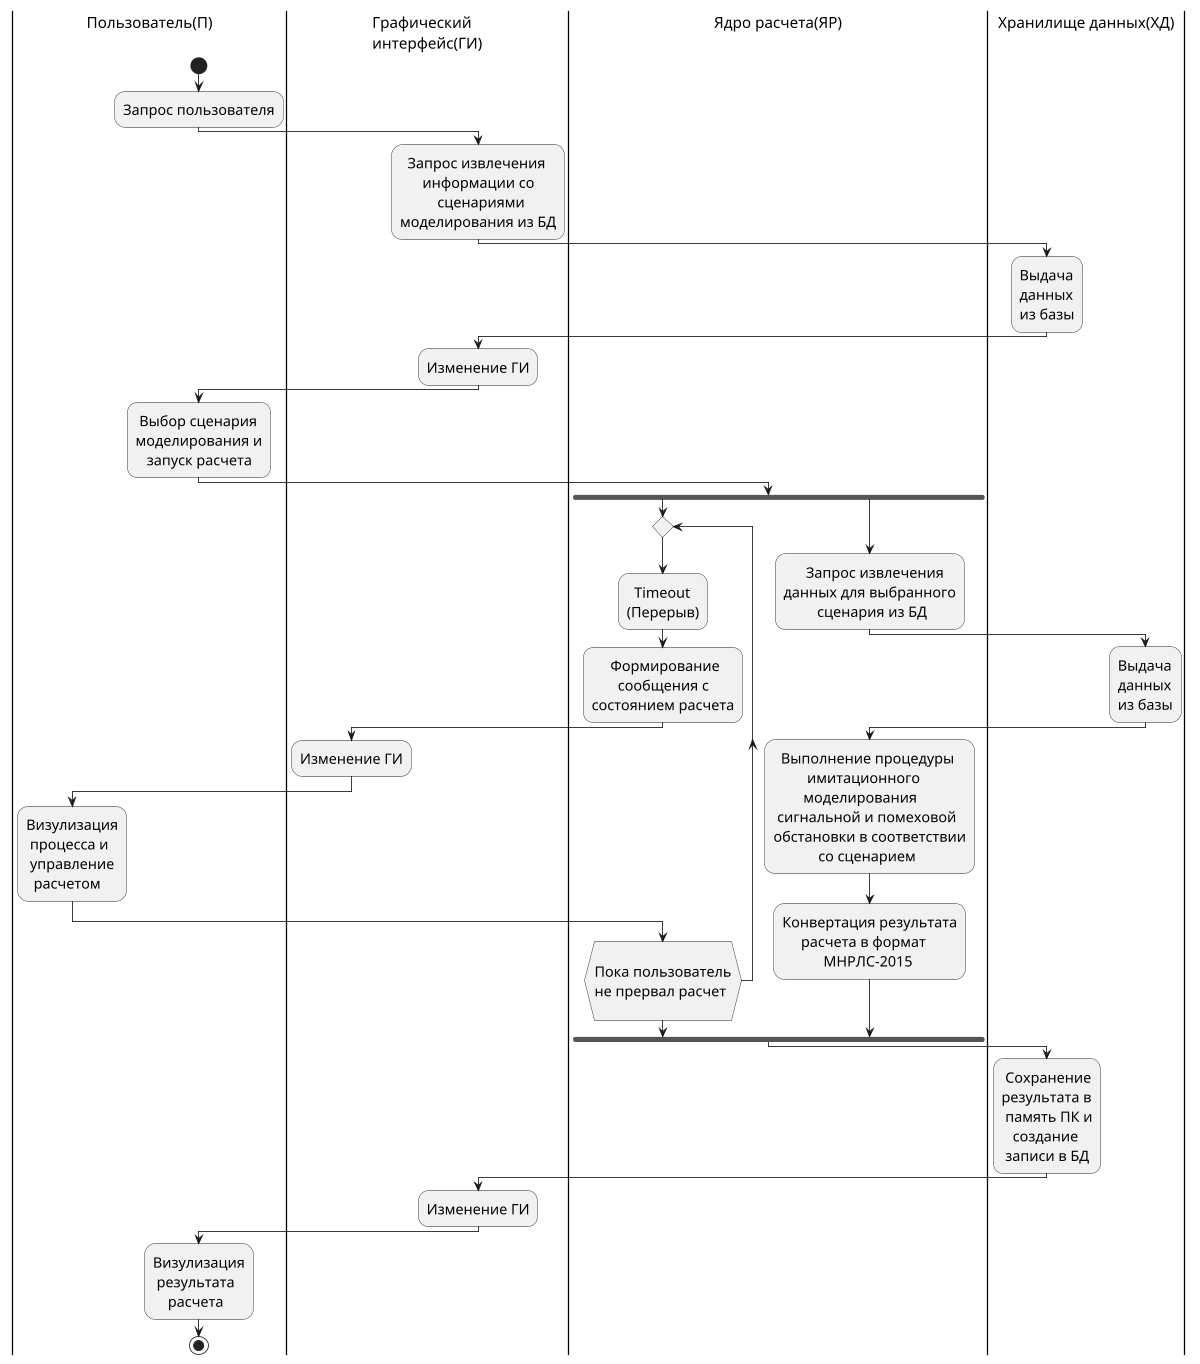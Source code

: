 @startuml
scale 1200 width
skinparam activityFontSize 17
skinparam activityDiamondFontSize 17
skinparam activityArrowFontSize 17
'title Случай запуска и управления процедурой имитации\n
|#FFFFFF|Пользователь(П)|
|#FFFFFF|Графический\nинтерфейс(ГИ)|
|#FFFFFF|Ядро расчета(ЯР)|
|#FFFFFF|Хранилище данных(ХД)|

|Пользователь(П)|
start
    :Запрос пользователя;
    |Графический\nинтерфейс(ГИ)|
    :  Запрос извлечения\n      информации со\n          сценариями\nмоделирования из БД;
    |Хранилище данных(ХД)|
    :Выдача\nданных\nиз базы;
    |Графический\nинтерфейс(ГИ)|
    :Изменение ГИ;
    |Пользователь(П)|
    : Выбор сценария\nмоделирования и\n   запуск расчета;
    |Ядро расчета(ЯР)|
    fork
        repeat
        :  Timeout\n(Перерыв);
        :     Формирование\n       сообщения с\nсостоянием расчета;
        |Графический\nинтерфейс(ГИ)|
        :Изменение ГИ;
        |Пользователь(П)|
        :Визулизация\n процесса и\n управление\n  расчетом;
        |Ядро расчета(ЯР)|
        repeat while (\nПока пользователь\nне прервал расчет\n)
    fork again
        :      Запрос извлечения\nданных для выбранного\n         сценария из БД;
        |Хранилище данных(ХД)|
        :Выдача\nданных\nиз базы;
        |Ядро расчета(ЯР)|
        :  Выполнение процедуры\n         имитационного\n        моделирования\n сигнальной и помеховой\nобстановки в соответствии\n            со сценарием;
        :Конвертация результата\n     расчета в формат\n           МНРЛС-2015;
    end fork
            |Хранилище данных(ХД)|
        : Сохранение\nрезультата в\n память ПК и\n   создание\n записи в БД;
        |Ядро расчета(ЯР)|
    |Графический\nинтерфейс(ГИ)|
    :Изменение ГИ;
    |Пользователь(П)|
    :Визулизация\n результата\n    расчета;
stop
@enduml